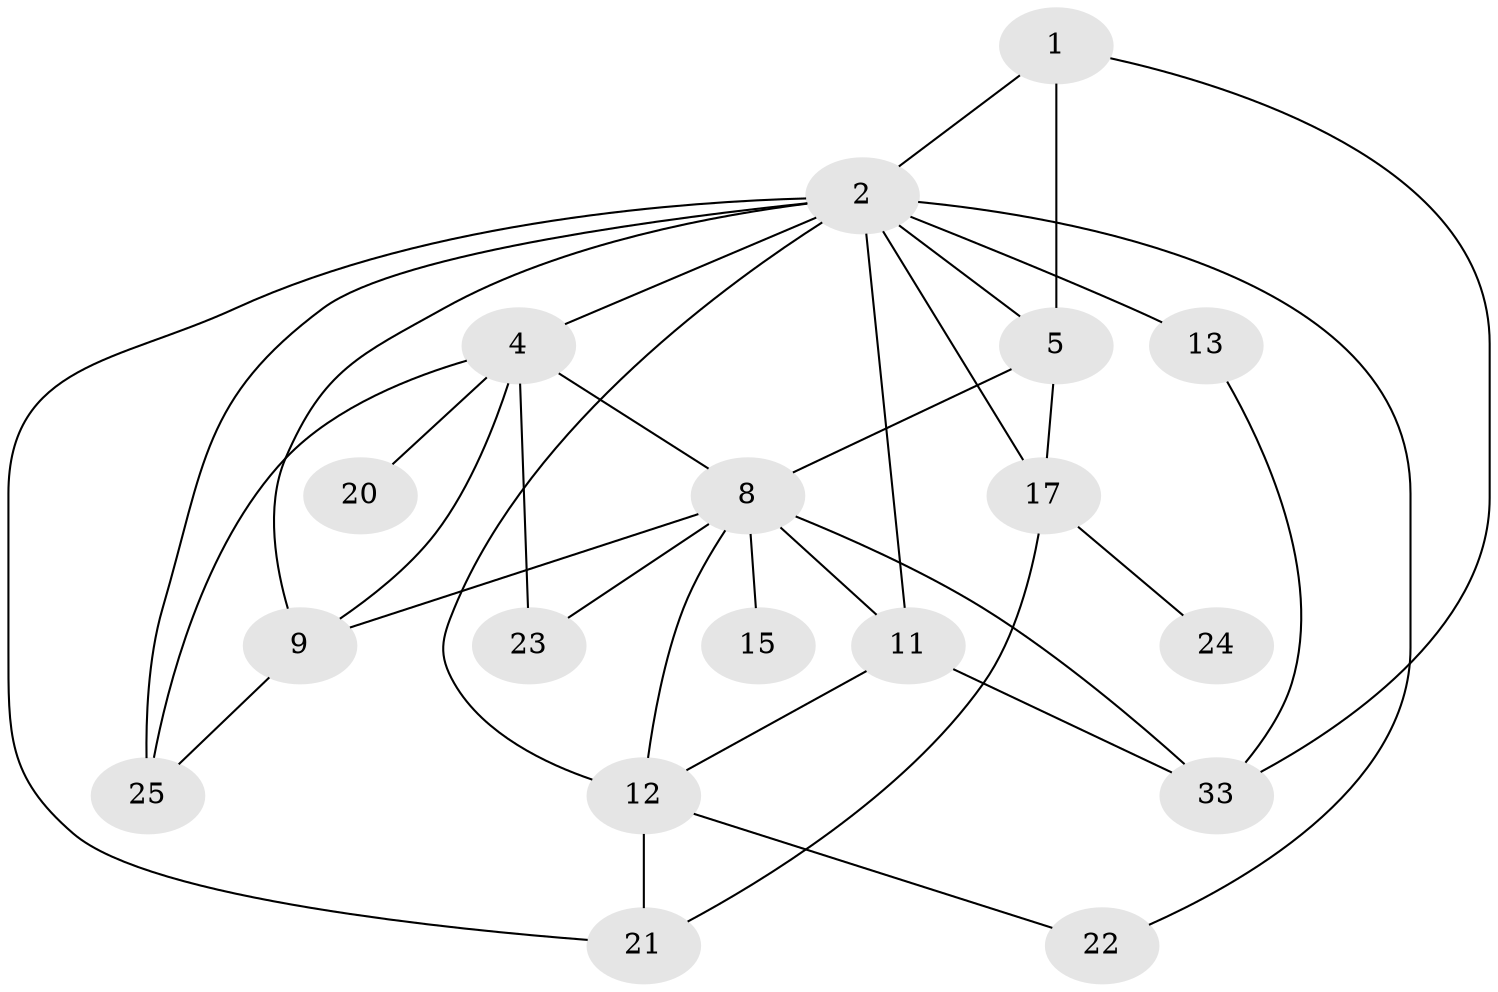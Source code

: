 // original degree distribution, {2: 0.22916666666666666, 4: 0.11805555555555555, 0: 0.18055555555555555, 3: 0.2569444444444444, 5: 0.020833333333333332, 6: 0.013888888888888888, 1: 0.18055555555555555}
// Generated by graph-tools (version 1.1) at 2025/48/03/04/25 22:48:09]
// undirected, 18 vertices, 34 edges
graph export_dot {
  node [color=gray90,style=filled];
  1;
  2;
  4;
  5;
  8;
  9;
  11;
  12;
  13;
  15;
  17;
  20;
  21;
  22;
  23;
  24;
  25;
  33;
  1 -- 2 [weight=1.0];
  1 -- 5 [weight=2.0];
  1 -- 33 [weight=1.0];
  2 -- 4 [weight=3.0];
  2 -- 5 [weight=1.0];
  2 -- 9 [weight=1.0];
  2 -- 11 [weight=4.0];
  2 -- 12 [weight=1.0];
  2 -- 13 [weight=3.0];
  2 -- 17 [weight=1.0];
  2 -- 21 [weight=1.0];
  2 -- 22 [weight=1.0];
  2 -- 25 [weight=2.0];
  4 -- 8 [weight=1.0];
  4 -- 9 [weight=1.0];
  4 -- 20 [weight=1.0];
  4 -- 23 [weight=1.0];
  4 -- 25 [weight=1.0];
  5 -- 8 [weight=3.0];
  5 -- 17 [weight=1.0];
  8 -- 9 [weight=2.0];
  8 -- 11 [weight=2.0];
  8 -- 12 [weight=2.0];
  8 -- 15 [weight=2.0];
  8 -- 23 [weight=2.0];
  8 -- 33 [weight=1.0];
  9 -- 25 [weight=1.0];
  11 -- 12 [weight=1.0];
  11 -- 33 [weight=1.0];
  12 -- 21 [weight=1.0];
  12 -- 22 [weight=1.0];
  13 -- 33 [weight=1.0];
  17 -- 21 [weight=1.0];
  17 -- 24 [weight=1.0];
}
